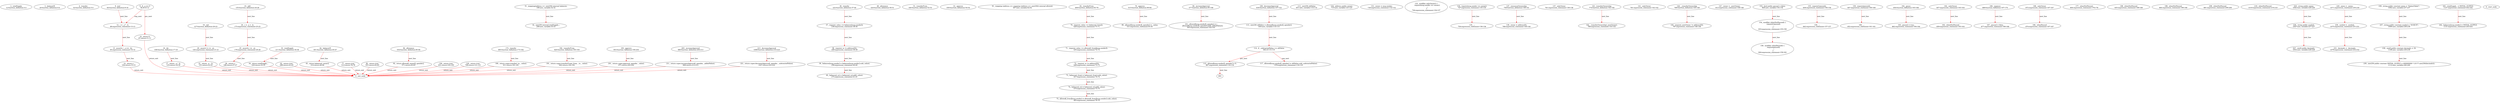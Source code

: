digraph  {
12 [label="2_ totalSupply\n12-function_definition-3-3", type_label=function_definition];
20 [label="3_ balanceOf\n20-function_definition-4-4", type_label=function_definition];
32 [label="4_ transfer\n32-function_definition-5-5", type_label=function_definition];
64 [label="8_ mul\n64-function_definition-9-16", type_label=function_definition];
82 [label="9_ if__a == 0\n82-if-10-12", type_label=if];
87 [label="10_ return 0;\n87-return-11-11", type_label=return];
89 [label="12_ c = _a * _b;\n89-expression_statement-13-13", type_label=expression_statement];
95 [label="13_ assert(c / _a == _b);\n95-expression_statement-14-14", type_label=expression_statement];
104 [label="14_ return c;\n104-return-15-15", type_label=return];
106 [label="16_ div\n106-function_definition-17-19", type_label=function_definition];
123 [label="17_ return _a / _b;\n123-return-18-18", type_label=return];
127 [label="19_ sub\n127-function_definition-20-23", type_label=function_definition];
144 [label="20_ assert(_b <= _a);\n144-expression_statement-21-21", type_label=expression_statement];
151 [label="21_ return _a - _b;\n151-return-22-22", type_label=return];
155 [label="23_ add\n155-function_definition-24-28", type_label=function_definition];
173 [label="24_ c = _a + _b;\n173-expression_statement-25-25", type_label=expression_statement];
179 [label="25_ assert(c >= _a);\n179-expression_statement-26-26", type_label=expression_statement];
186 [label="26_ return c;\n186-return-27-27", type_label=return];
199 [label="31_ mapping(address => uint256) internal balances;\n199-new_variable-32-32", type_label=new_variable];
206 [label="32_ uint256 internal totalSupply_;\n206-new_variable-33-33", type_label=new_variable];
211 [label="33_ totalSupply\n211-function_definition-34-36", type_label=function_definition];
220 [label="34_ return totalSupply_;\n220-return-35-35", type_label=return];
222 [label="36_ transfer\n222-function_definition-37-44", type_label=function_definition];
238 [label="37_ require(_value <= balances[msg.sender]);\n238-expression_statement-38-38", type_label=expression_statement];
249 [label="38_ require(_to != address(0));\n249-expression_statement-39-39", type_label=expression_statement];
258 [label="39_ balances[msg.sender] = balances[msg.sender].sub(_value);\n258-expression_statement-40-40", type_label=expression_statement];
275 [label="40_ balances[_to] = balances[_to].add(_value);\n275-expression_statement-41-41", type_label=expression_statement];
298 [label="42_ return true;\n298-return-43-43", type_label=return];
301 [label="44_ balanceOf\n301-function_definition-45-47", type_label=function_definition];
314 [label="45_ return balances[_owner];\n314-return-46-46", type_label=return];
324 [label="49_ allowance\n324-function_definition-50-51", type_label=function_definition];
340 [label="51_ transferFrom\n340-function_definition-52-53", type_label=function_definition];
359 [label="53_ approve\n359-function_definition-54-54", type_label=function_definition];
397 [label="61_ mapping (address => mapping (address => uint256)) internal allowed;\n397-new_variable-62-62", type_label=new_variable];
406 [label="62_ transferFrom\n406-function_definition-63-79", type_label=function_definition];
426 [label="70_ require(_value <= balances[_from]);\n426-expression_statement-71-71", type_label=expression_statement];
435 [label="71_ require(_value <= allowed[_from][msg.sender]);\n435-expression_statement-72-72", type_label=expression_statement];
448 [label="72_ require(_to != address(0));\n448-expression_statement-73-73", type_label=expression_statement];
457 [label="73_ balances[_from] = balances[_from].sub(_value);\n457-expression_statement-74-74", type_label=expression_statement];
470 [label="74_ balances[_to] = balances[_to].add(_value);\n470-expression_statement-75-75", type_label=expression_statement];
483 [label="75_ allowed[_from][msg.sender] = allowed[_from][msg.sender].sub(_value);\n483-expression_statement-76-76", type_label=expression_statement];
512 [label="77_ return true;\n512-return-78-78", type_label=return];
515 [label="79_ approve\n515-function_definition-80-84", type_label=function_definition];
531 [label="80_ allowed[msg.sender][_spender] = _value;\n531-expression_statement-81-81", type_label=expression_statement];
551 [label="82_ return true;\n551-return-83-83", type_label=return];
554 [label="84_ allowance\n554-function_definition-85-94", type_label=function_definition];
571 [label="92_ return allowed[_owner][_spender];\n571-return-93-93", type_label=return];
577 [label="94_ increaseApproval\n577-function_definition-95-106", type_label=function_definition];
593 [label="101_ allowed[msg.sender][_spender] = (\n      allowed[msg.sender][_spender].add(_addedValue));\n593-expression_statement-102-103", type_label=expression_statement];
631 [label="104_ return true;\n631-return-105-105", type_label=return];
634 [label="106_ decreaseApproval\n634-function_definition-107-122", type_label=function_definition];
650 [label="113_ uint256 oldValue = allowed[msg.sender][_spender];\n650-new_variable-114-114", type_label=new_variable];
651 [label="113_ uint256 oldValue\n651-new_variable-114-114", type_label=new_variable];
662 [label="114_ if__subtractedValue >= oldValue\n662-if-115-119", type_label=if];
667 [label="115_ allowed[msg.sender][_spender] = 0;\n667-expression_statement-116-116", type_label=expression_statement];
678 [label="117_ allowed[msg.sender][_spender] = oldValue.sub(_subtractedValue);\n678-expression_statement-118-118", type_label=expression_statement];
709 [label="120_ return true;\n709-return-121-121", type_label=return];
715 [label="124_ address public owner;\n715-new_variable-125-125", type_label=new_variable];
738 [label="131_ owner = msg.sender;\n738-expression_statement-132-132", type_label=expression_statement];
744 [label="133_ modifier onlyOwner() {\n    require(msg.sender == owner);\n    _;\n  }\n744-expression_statement-134-137", type_label=expression_statement];
747 [label="134_ require(msg.sender == owner);\n747-expression_statement-135-135", type_label=expression_statement];
756 [label="135_ _;\n756-expression_statement-136-136", type_label=expression_statement];
758 [label="137_ renounceOwnership\n758-function_definition-138-141", type_label=function_definition];
761 [label="137_ onlyOwner\n761-expression_statement-138-138", type_label=expression_statement];
768 [label="139_ owner = address(0);\n768-expression_statement-140-140", type_label=expression_statement];
774 [label="141_ transferOwnership\n774-function_definition-142-144", type_label=function_definition];
781 [label="141_ onlyOwner\n781-expression_statement-142-142", type_label=expression_statement];
784 [label="142_ _transferOwnership(_newOwner);\n784-expression_statement-143-143", type_label=expression_statement];
789 [label="144_ _transferOwnership\n789-function_definition-145-149", type_label=function_definition];
797 [label="145_ require(_newOwner != address(0));\n797-expression_statement-146-146", type_label=expression_statement];
812 [label="147_ owner = _newOwner;\n812-expression_statement-148-148", type_label=expression_statement];
826 [label="153_ bool public paused = false;\n826-new_variable-154-154", type_label=new_variable];
833 [label="154_ modifier whenNotPaused() {\n    require(!paused);\n    _;\n  }\n833-expression_statement-155-158", type_label=expression_statement];
836 [label="155_ require(!paused);\n836-expression_statement-156-156", type_label=expression_statement];
842 [label="156_ _;\n842-expression_statement-157-157", type_label=expression_statement];
844 [label="158_ modifier whenPaused() {\n    require(paused);\n    _;\n  }\n844-expression_statement-159-162", type_label=expression_statement];
847 [label="159_ require(paused);\n847-expression_statement-160-160", type_label=expression_statement];
852 [label="160_ _;\n852-expression_statement-161-161", type_label=expression_statement];
854 [label="162_ pause\n854-function_definition-163-166", type_label=function_definition];
857 [label="162_ onlyOwner\n857-expression_statement-163-163", type_label=expression_statement];
859 [label="162_ whenNotPaused\n859-expression_statement-163-163", type_label=expression_statement];
862 [label="163_ paused = true;\n862-expression_statement-164-164", type_label=expression_statement];
869 [label="166_ unpause\n869-function_definition-167-170", type_label=function_definition];
872 [label="166_ onlyOwner\n872-expression_statement-167-167", type_label=expression_statement];
874 [label="166_ whenPaused\n874-expression_statement-167-167", type_label=expression_statement];
877 [label="167_ paused = false;\n877-expression_statement-168-168", type_label=expression_statement];
893 [label="172_ transfer\n893-function_definition-173-182", type_label=function_definition];
904 [label="177_ whenNotPaused\n904-expression_statement-178-178", type_label=expression_statement];
911 [label="180_ return super.transfer(_to, _value);\n911-return-181-181", type_label=return];
920 [label="182_ transferFrom\n920-function_definition-183-193", type_label=function_definition];
935 [label="188_ whenNotPaused\n935-expression_statement-189-189", type_label=expression_statement];
942 [label="191_ return super.transferFrom(_from, _to, _value);\n942-return-192-192", type_label=return];
953 [label="193_ approve\n953-function_definition-194-203", type_label=function_definition];
964 [label="198_ whenNotPaused\n964-expression_statement-199-199", type_label=expression_statement];
971 [label="201_ return super.approve(_spender, _value);\n971-return-202-202", type_label=return];
980 [label="203_ increaseApproval\n980-function_definition-204-213", type_label=function_definition];
991 [label="208_ whenNotPaused\n991-expression_statement-209-209", type_label=expression_statement];
999 [label="211_ return super.increaseApproval(_spender, _addedValue);\n999-return-212-212", type_label=return];
1008 [label="213_ decreaseApproval\n1008-function_definition-214-223", type_label=function_definition];
1019 [label="218_ whenNotPaused\n1019-expression_statement-219-219", type_label=expression_statement];
1027 [label="221_ return super.decreaseApproval(_spender, _subtractedValue);\n1027-return-222-222", type_label=return];
1042 [label="225_ string public name;\n1042-new_variable-226-226", type_label=new_variable];
1047 [label="226_ string public symbol;\n1047-new_variable-227-227", type_label=new_variable];
1052 [label="227_ uint8 public decimals;\n1052-new_variable-228-228", type_label=new_variable];
1071 [label="229_ name = _name;\n1071-expression_statement-230-230", type_label=expression_statement];
1075 [label="230_ symbol = _symbol;\n1075-expression_statement-231-231", type_label=expression_statement];
1079 [label="231_ decimals = _decimals;\n1079-expression_statement-232-232", type_label=expression_statement];
1092 [label="236_ string public constant name = \"DukunToken\";\n1092-new_variable-237-237", type_label=new_variable];
1099 [label="237_ string public constant symbol = \"DUKUN\";\n1099-new_variable-238-238", type_label=new_variable];
1106 [label="238_ uint8 public constant decimals = 18;\n1106-new_variable-239-239", type_label=new_variable];
1112 [label="239_ uint256 public constant INITIAL_SUPPLY = 400000000 * (10 ** uint256(decimals));\n1112-new_variable-240-240", type_label=new_variable];
1127 [label="241_ totalSupply_ = INITIAL_SUPPLY;\n1127-expression_statement-242-242", type_label=expression_statement];
1131 [label="242_ balances[msg.sender] = INITIAL_SUPPLY;\n1131-expression_statement-243-243", type_label=expression_statement];
1 [label="0_ start_node", type_label=start];
2 [label="0_ exit_node", type_label=exit];
693;
64 -> 89  [color=red, controlflow_type=next_line, edge_type=CFG_edge, key=0, label=next_line];
82 -> 87  [color=red, controlflow_type=pos_next, edge_type=CFG_edge, key=0, label=pos_next];
82 -> 89  [color=red, controlflow_type=neg_next, edge_type=CFG_edge, key=0, label=neg_next];
87 -> 2  [color=red, controlflow_type=return_exit, edge_type=CFG_edge, key=0, label=return_exit];
89 -> 95  [color=red, controlflow_type=next_line, edge_type=CFG_edge, key=0, label=next_line];
95 -> 104  [color=red, controlflow_type=next_line, edge_type=CFG_edge, key=0, label=next_line];
104 -> 2  [color=red, controlflow_type=return_exit, edge_type=CFG_edge, key=0, label=return_exit];
106 -> 123  [color=red, controlflow_type=next_line, edge_type=CFG_edge, key=0, label=next_line];
123 -> 2  [color=red, controlflow_type=return_exit, edge_type=CFG_edge, key=0, label=return_exit];
127 -> 144  [color=red, controlflow_type=next_line, edge_type=CFG_edge, key=0, label=next_line];
144 -> 151  [color=red, controlflow_type=next_line, edge_type=CFG_edge, key=0, label=next_line];
151 -> 2  [color=red, controlflow_type=return_exit, edge_type=CFG_edge, key=0, label=return_exit];
155 -> 173  [color=red, controlflow_type=next_line, edge_type=CFG_edge, key=0, label=next_line];
173 -> 179  [color=red, controlflow_type=next_line, edge_type=CFG_edge, key=0, label=next_line];
179 -> 186  [color=red, controlflow_type=next_line, edge_type=CFG_edge, key=0, label=next_line];
186 -> 2  [color=red, controlflow_type=return_exit, edge_type=CFG_edge, key=0, label=return_exit];
199 -> 206  [color=red, controlflow_type=next_line, edge_type=CFG_edge, key=0, label=next_line];
211 -> 220  [color=red, controlflow_type=next_line, edge_type=CFG_edge, key=0, label=next_line];
220 -> 2  [color=red, controlflow_type=return_exit, edge_type=CFG_edge, key=0, label=return_exit];
222 -> 238  [color=red, controlflow_type=next_line, edge_type=CFG_edge, key=0, label=next_line];
238 -> 249  [color=red, controlflow_type=next_line, edge_type=CFG_edge, key=0, label=next_line];
249 -> 258  [color=red, controlflow_type=next_line, edge_type=CFG_edge, key=0, label=next_line];
258 -> 275  [color=red, controlflow_type=next_line, edge_type=CFG_edge, key=0, label=next_line];
298 -> 2  [color=red, controlflow_type=return_exit, edge_type=CFG_edge, key=0, label=return_exit];
301 -> 314  [color=red, controlflow_type=next_line, edge_type=CFG_edge, key=0, label=next_line];
314 -> 2  [color=red, controlflow_type=return_exit, edge_type=CFG_edge, key=0, label=return_exit];
406 -> 426  [color=red, controlflow_type=next_line, edge_type=CFG_edge, key=0, label=next_line];
426 -> 435  [color=red, controlflow_type=next_line, edge_type=CFG_edge, key=0, label=next_line];
435 -> 448  [color=red, controlflow_type=next_line, edge_type=CFG_edge, key=0, label=next_line];
448 -> 457  [color=red, controlflow_type=next_line, edge_type=CFG_edge, key=0, label=next_line];
457 -> 470  [color=red, controlflow_type=next_line, edge_type=CFG_edge, key=0, label=next_line];
470 -> 483  [color=red, controlflow_type=next_line, edge_type=CFG_edge, key=0, label=next_line];
512 -> 2  [color=red, controlflow_type=return_exit, edge_type=CFG_edge, key=0, label=return_exit];
515 -> 531  [color=red, controlflow_type=next_line, edge_type=CFG_edge, key=0, label=next_line];
551 -> 2  [color=red, controlflow_type=return_exit, edge_type=CFG_edge, key=0, label=return_exit];
554 -> 571  [color=red, controlflow_type=next_line, edge_type=CFG_edge, key=0, label=next_line];
571 -> 2  [color=red, controlflow_type=return_exit, edge_type=CFG_edge, key=0, label=return_exit];
577 -> 593  [color=red, controlflow_type=next_line, edge_type=CFG_edge, key=0, label=next_line];
631 -> 2  [color=red, controlflow_type=return_exit, edge_type=CFG_edge, key=0, label=return_exit];
634 -> 650  [color=red, controlflow_type=next_line, edge_type=CFG_edge, key=0, label=next_line];
650 -> 662  [color=red, controlflow_type=next_line, edge_type=CFG_edge, key=0, label=next_line];
662 -> 667  [color=red, controlflow_type=pos_next, edge_type=CFG_edge, key=0, label=pos_next];
662 -> 678  [color=red, controlflow_type=neg_next, edge_type=CFG_edge, key=0, label=neg_next];
667 -> 693  [color=red, controlflow_type=next_line, edge_type=CFG_edge, key=0, label=next_line];
709 -> 2  [color=red, controlflow_type=return_exit, edge_type=CFG_edge, key=0, label=return_exit];
747 -> 756  [color=red, controlflow_type=next_line, edge_type=CFG_edge, key=0, label=next_line];
758 -> 768  [color=red, controlflow_type=next_line, edge_type=CFG_edge, key=0, label=next_line];
774 -> 784  [color=red, controlflow_type=next_line, edge_type=CFG_edge, key=0, label=next_line];
789 -> 797  [color=red, controlflow_type=next_line, edge_type=CFG_edge, key=0, label=next_line];
826 -> 833  [color=red, controlflow_type=next_line, edge_type=CFG_edge, key=0, label=next_line];
833 -> 844  [color=red, controlflow_type=next_line, edge_type=CFG_edge, key=0, label=next_line];
836 -> 842  [color=red, controlflow_type=next_line, edge_type=CFG_edge, key=0, label=next_line];
847 -> 852  [color=red, controlflow_type=next_line, edge_type=CFG_edge, key=0, label=next_line];
854 -> 862  [color=red, controlflow_type=next_line, edge_type=CFG_edge, key=0, label=next_line];
857 -> 859  [color=red, controlflow_type=next_line, edge_type=CFG_edge, key=0, label=next_line];
869 -> 877  [color=red, controlflow_type=next_line, edge_type=CFG_edge, key=0, label=next_line];
872 -> 874  [color=red, controlflow_type=next_line, edge_type=CFG_edge, key=0, label=next_line];
893 -> 911  [color=red, controlflow_type=next_line, edge_type=CFG_edge, key=0, label=next_line];
911 -> 2  [color=red, controlflow_type=return_exit, edge_type=CFG_edge, key=0, label=return_exit];
920 -> 942  [color=red, controlflow_type=next_line, edge_type=CFG_edge, key=0, label=next_line];
942 -> 2  [color=red, controlflow_type=return_exit, edge_type=CFG_edge, key=0, label=return_exit];
953 -> 971  [color=red, controlflow_type=next_line, edge_type=CFG_edge, key=0, label=next_line];
971 -> 2  [color=red, controlflow_type=return_exit, edge_type=CFG_edge, key=0, label=return_exit];
980 -> 999  [color=red, controlflow_type=next_line, edge_type=CFG_edge, key=0, label=next_line];
999 -> 2  [color=red, controlflow_type=return_exit, edge_type=CFG_edge, key=0, label=return_exit];
1008 -> 1027  [color=red, controlflow_type=next_line, edge_type=CFG_edge, key=0, label=next_line];
1027 -> 2  [color=red, controlflow_type=return_exit, edge_type=CFG_edge, key=0, label=return_exit];
1042 -> 1047  [color=red, controlflow_type=next_line, edge_type=CFG_edge, key=0, label=next_line];
1047 -> 1052  [color=red, controlflow_type=next_line, edge_type=CFG_edge, key=0, label=next_line];
1071 -> 1075  [color=red, controlflow_type=next_line, edge_type=CFG_edge, key=0, label=next_line];
1075 -> 1079  [color=red, controlflow_type=next_line, edge_type=CFG_edge, key=0, label=next_line];
1092 -> 1099  [color=red, controlflow_type=next_line, edge_type=CFG_edge, key=0, label=next_line];
1099 -> 1106  [color=red, controlflow_type=next_line, edge_type=CFG_edge, key=0, label=next_line];
1106 -> 1112  [color=red, controlflow_type=next_line, edge_type=CFG_edge, key=0, label=next_line];
1127 -> 1131  [color=red, controlflow_type=next_line, edge_type=CFG_edge, key=0, label=next_line];
}
